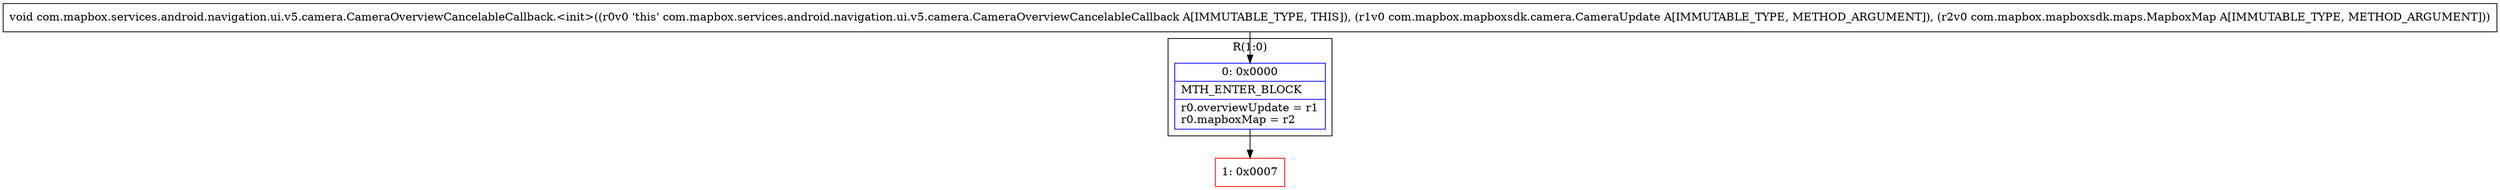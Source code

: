 digraph "CFG forcom.mapbox.services.android.navigation.ui.v5.camera.CameraOverviewCancelableCallback.\<init\>(Lcom\/mapbox\/mapboxsdk\/camera\/CameraUpdate;Lcom\/mapbox\/mapboxsdk\/maps\/MapboxMap;)V" {
subgraph cluster_Region_1106200254 {
label = "R(1:0)";
node [shape=record,color=blue];
Node_0 [shape=record,label="{0\:\ 0x0000|MTH_ENTER_BLOCK\l|r0.overviewUpdate = r1\lr0.mapboxMap = r2\l}"];
}
Node_1 [shape=record,color=red,label="{1\:\ 0x0007}"];
MethodNode[shape=record,label="{void com.mapbox.services.android.navigation.ui.v5.camera.CameraOverviewCancelableCallback.\<init\>((r0v0 'this' com.mapbox.services.android.navigation.ui.v5.camera.CameraOverviewCancelableCallback A[IMMUTABLE_TYPE, THIS]), (r1v0 com.mapbox.mapboxsdk.camera.CameraUpdate A[IMMUTABLE_TYPE, METHOD_ARGUMENT]), (r2v0 com.mapbox.mapboxsdk.maps.MapboxMap A[IMMUTABLE_TYPE, METHOD_ARGUMENT])) }"];
MethodNode -> Node_0;
Node_0 -> Node_1;
}

